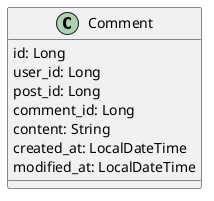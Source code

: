 @startuml

class Comment {
  id: Long
  user_id: Long
  post_id: Long
  comment_id: Long
  content: String
  created_at: LocalDateTime
  modified_at: LocalDateTime
}

@enduml